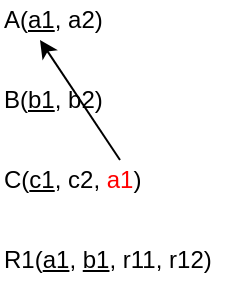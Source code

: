 <mxfile version="22.0.5" type="device">
  <diagram name="第 1 页" id="kiuiHTJOm0Sa0I4lO8fd">
    <mxGraphModel dx="164" dy="249" grid="1" gridSize="10" guides="1" tooltips="1" connect="1" arrows="1" fold="1" page="1" pageScale="1" pageWidth="827" pageHeight="1169" math="0" shadow="0">
      <root>
        <mxCell id="0" />
        <mxCell id="1" parent="0" />
        <UserObject label="A(&lt;u&gt;a1&lt;/u&gt;, a2)" placeholders="1" name="Variable" id="72ym5MUOB1IseZGL1gTl-1">
          <mxCell style="text;html=1;strokeColor=none;fillColor=none;align=left;verticalAlign=middle;whiteSpace=wrap;overflow=hidden;" vertex="1" parent="1">
            <mxGeometry x="240" y="400" width="80" height="20" as="geometry" />
          </mxCell>
        </UserObject>
        <UserObject label="B(&lt;u&gt;b1&lt;/u&gt;, b2)" placeholders="1" name="Variable" id="72ym5MUOB1IseZGL1gTl-2">
          <mxCell style="text;html=1;strokeColor=none;fillColor=none;align=left;verticalAlign=middle;whiteSpace=wrap;overflow=hidden;" vertex="1" parent="1">
            <mxGeometry x="240" y="440" width="80" height="20" as="geometry" />
          </mxCell>
        </UserObject>
        <UserObject label="C(&lt;u&gt;c1&lt;/u&gt;, c2, &lt;font color=&quot;#ff0000&quot;&gt;a1&lt;/font&gt;)" placeholders="1" name="Variable" id="72ym5MUOB1IseZGL1gTl-4">
          <mxCell style="text;html=1;strokeColor=none;fillColor=none;align=left;verticalAlign=middle;whiteSpace=wrap;overflow=hidden;" vertex="1" parent="1">
            <mxGeometry x="240" y="480" width="80" height="20" as="geometry" />
          </mxCell>
        </UserObject>
        <UserObject label="R1(&lt;u&gt;a1&lt;/u&gt;, &lt;u&gt;b1&lt;/u&gt;, r11, r12)" placeholders="1" name="Variable" id="72ym5MUOB1IseZGL1gTl-5">
          <mxCell style="text;html=1;strokeColor=none;fillColor=none;align=left;verticalAlign=middle;whiteSpace=wrap;overflow=hidden;" vertex="1" parent="1">
            <mxGeometry x="240" y="520" width="120" height="20" as="geometry" />
          </mxCell>
        </UserObject>
        <mxCell id="72ym5MUOB1IseZGL1gTl-7" value="" style="endArrow=classic;html=1;rounded=0;entryX=0.25;entryY=1;entryDx=0;entryDy=0;exitX=0.75;exitY=0;exitDx=0;exitDy=0;" edge="1" parent="1" source="72ym5MUOB1IseZGL1gTl-4" target="72ym5MUOB1IseZGL1gTl-1">
          <mxGeometry width="50" height="50" relative="1" as="geometry">
            <mxPoint x="260" y="510" as="sourcePoint" />
            <mxPoint x="310" y="460" as="targetPoint" />
          </mxGeometry>
        </mxCell>
      </root>
    </mxGraphModel>
  </diagram>
</mxfile>

